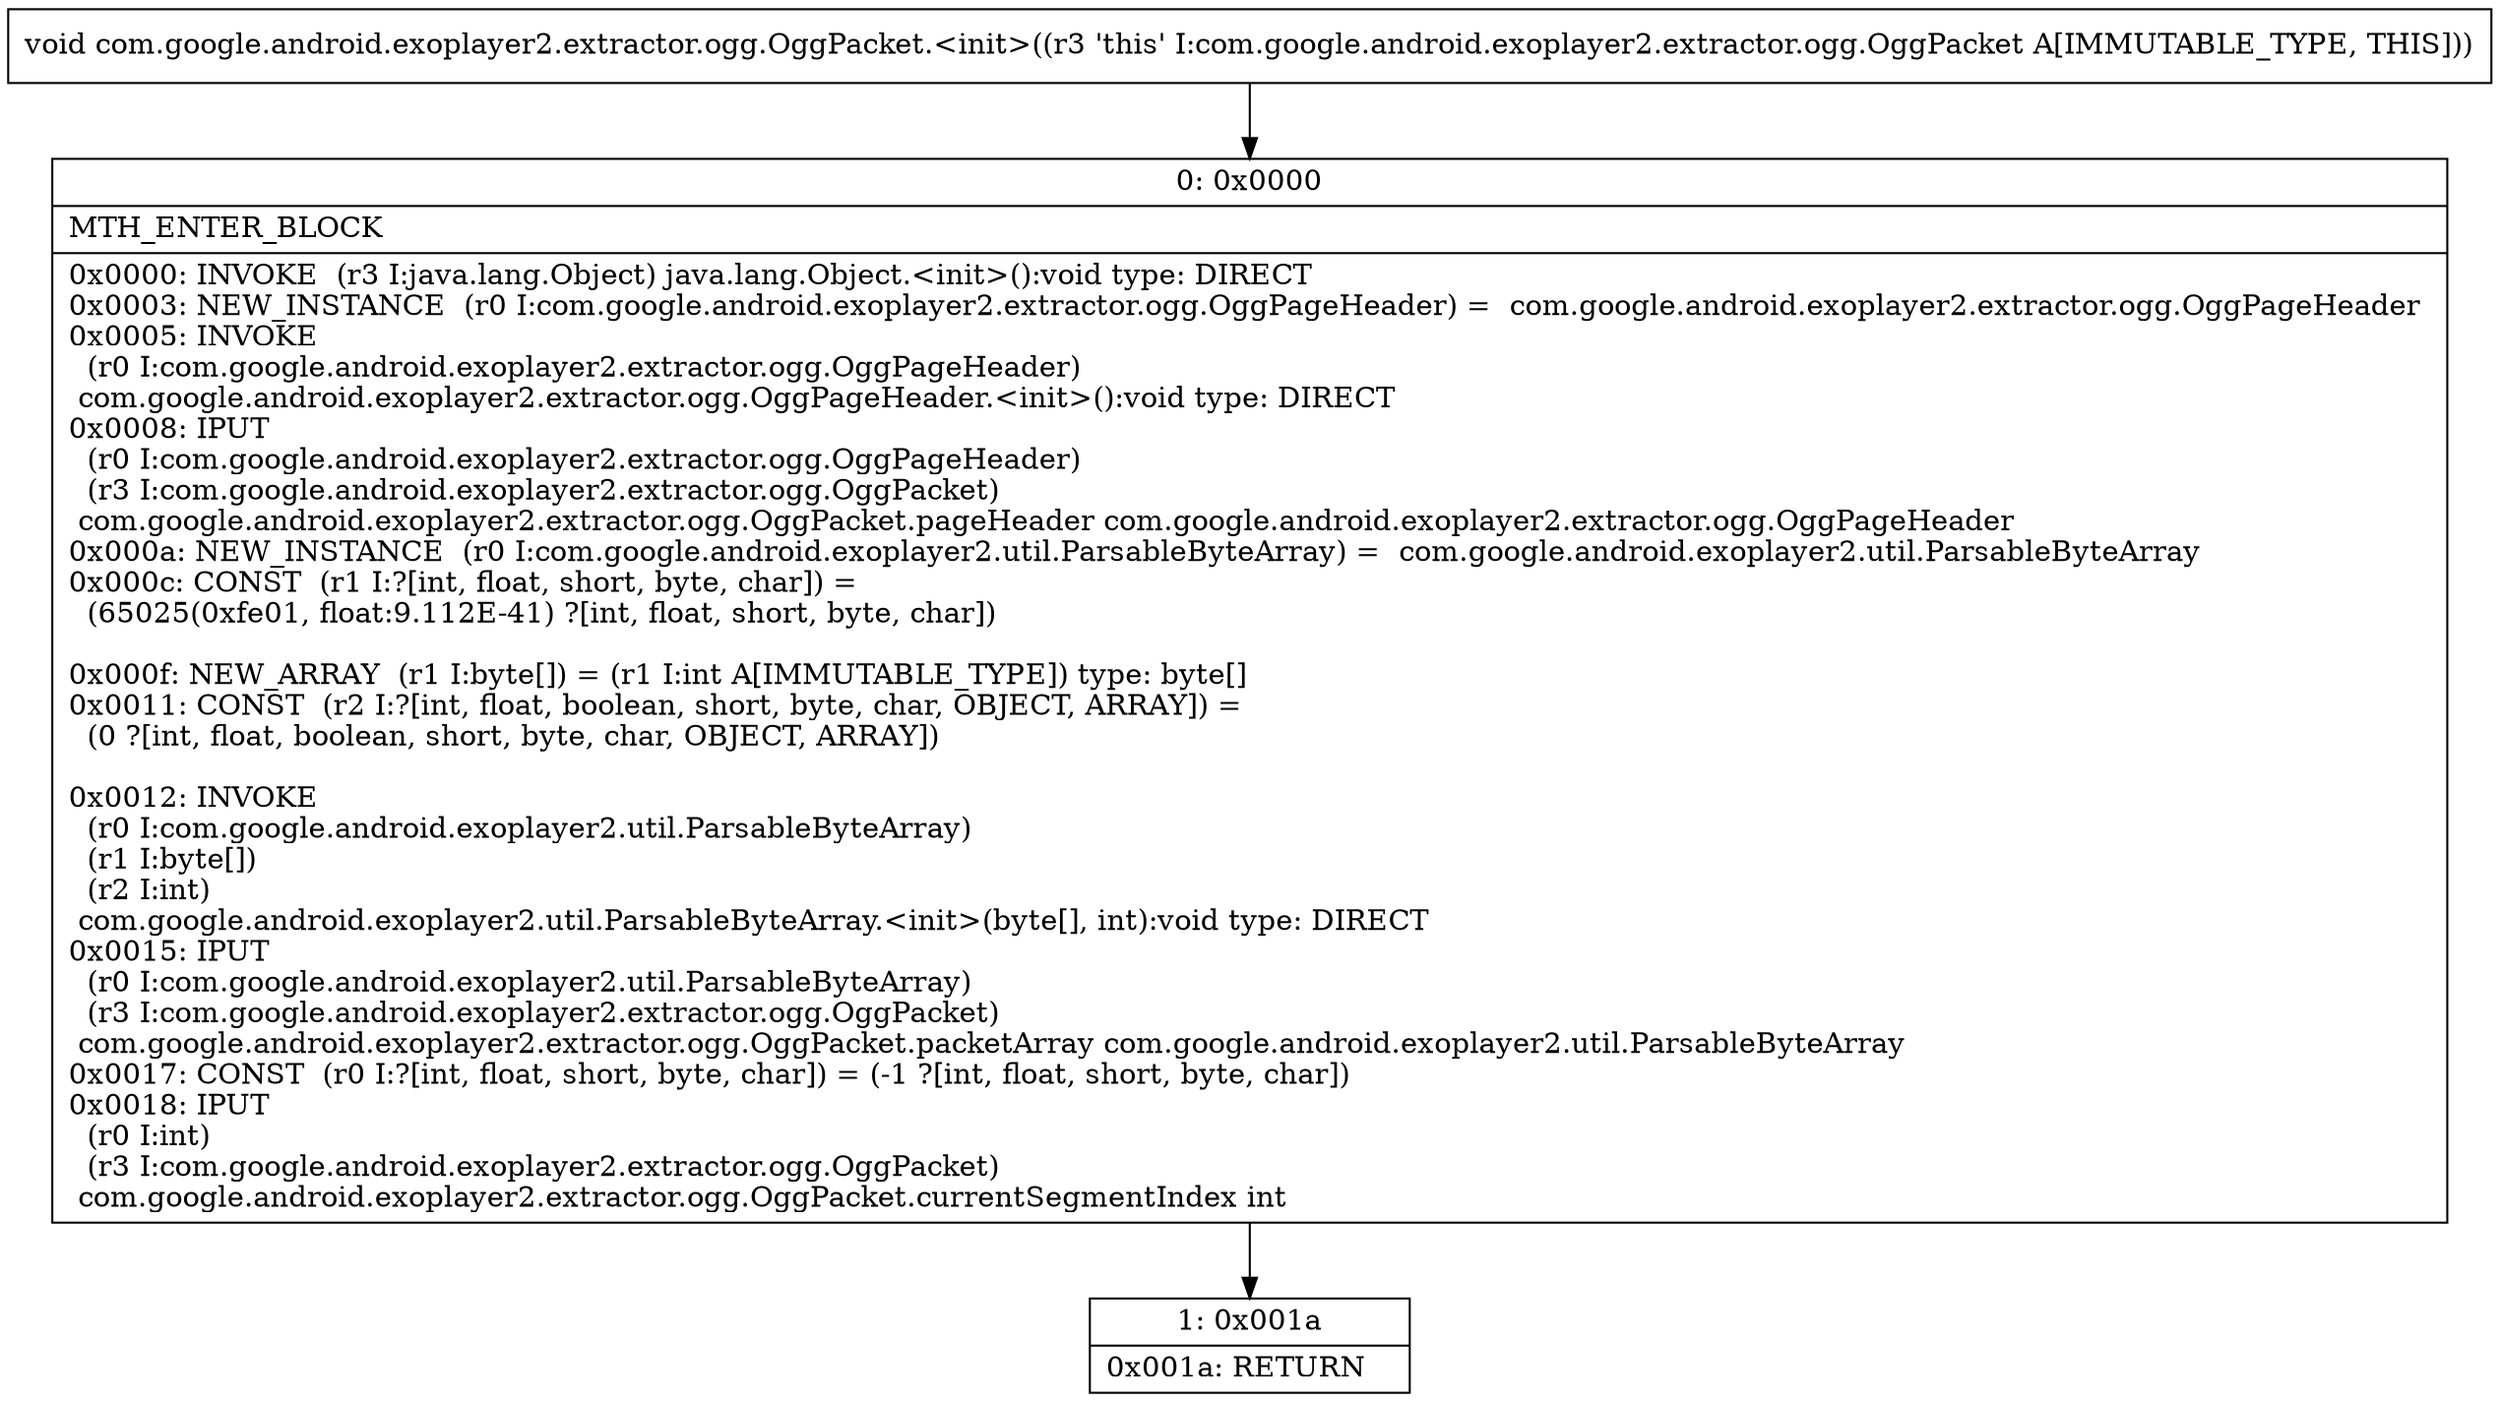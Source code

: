 digraph "CFG forcom.google.android.exoplayer2.extractor.ogg.OggPacket.\<init\>()V" {
Node_0 [shape=record,label="{0\:\ 0x0000|MTH_ENTER_BLOCK\l|0x0000: INVOKE  (r3 I:java.lang.Object) java.lang.Object.\<init\>():void type: DIRECT \l0x0003: NEW_INSTANCE  (r0 I:com.google.android.exoplayer2.extractor.ogg.OggPageHeader) =  com.google.android.exoplayer2.extractor.ogg.OggPageHeader \l0x0005: INVOKE  \l  (r0 I:com.google.android.exoplayer2.extractor.ogg.OggPageHeader)\l com.google.android.exoplayer2.extractor.ogg.OggPageHeader.\<init\>():void type: DIRECT \l0x0008: IPUT  \l  (r0 I:com.google.android.exoplayer2.extractor.ogg.OggPageHeader)\l  (r3 I:com.google.android.exoplayer2.extractor.ogg.OggPacket)\l com.google.android.exoplayer2.extractor.ogg.OggPacket.pageHeader com.google.android.exoplayer2.extractor.ogg.OggPageHeader \l0x000a: NEW_INSTANCE  (r0 I:com.google.android.exoplayer2.util.ParsableByteArray) =  com.google.android.exoplayer2.util.ParsableByteArray \l0x000c: CONST  (r1 I:?[int, float, short, byte, char]) = \l  (65025(0xfe01, float:9.112E\-41) ?[int, float, short, byte, char])\l \l0x000f: NEW_ARRAY  (r1 I:byte[]) = (r1 I:int A[IMMUTABLE_TYPE]) type: byte[] \l0x0011: CONST  (r2 I:?[int, float, boolean, short, byte, char, OBJECT, ARRAY]) = \l  (0 ?[int, float, boolean, short, byte, char, OBJECT, ARRAY])\l \l0x0012: INVOKE  \l  (r0 I:com.google.android.exoplayer2.util.ParsableByteArray)\l  (r1 I:byte[])\l  (r2 I:int)\l com.google.android.exoplayer2.util.ParsableByteArray.\<init\>(byte[], int):void type: DIRECT \l0x0015: IPUT  \l  (r0 I:com.google.android.exoplayer2.util.ParsableByteArray)\l  (r3 I:com.google.android.exoplayer2.extractor.ogg.OggPacket)\l com.google.android.exoplayer2.extractor.ogg.OggPacket.packetArray com.google.android.exoplayer2.util.ParsableByteArray \l0x0017: CONST  (r0 I:?[int, float, short, byte, char]) = (\-1 ?[int, float, short, byte, char]) \l0x0018: IPUT  \l  (r0 I:int)\l  (r3 I:com.google.android.exoplayer2.extractor.ogg.OggPacket)\l com.google.android.exoplayer2.extractor.ogg.OggPacket.currentSegmentIndex int \l}"];
Node_1 [shape=record,label="{1\:\ 0x001a|0x001a: RETURN   \l}"];
MethodNode[shape=record,label="{void com.google.android.exoplayer2.extractor.ogg.OggPacket.\<init\>((r3 'this' I:com.google.android.exoplayer2.extractor.ogg.OggPacket A[IMMUTABLE_TYPE, THIS])) }"];
MethodNode -> Node_0;
Node_0 -> Node_1;
}

